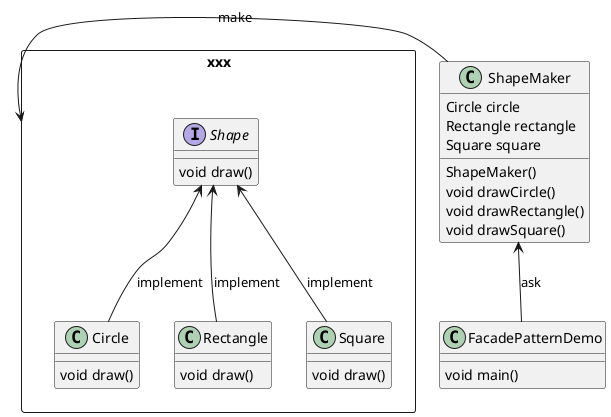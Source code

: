 @startuml Facade Pattern

package xxx <<Rectangle>> {
  interface Shape {
    void draw()
  }

  Shape <-- Circle : implement
  class Circle {
    void draw()
  }

  Shape <-- Rectangle : implement
  class Rectangle {
    void draw()
  }

  Shape <-- Square : implement
  class Square {
    void draw()
  }
}

xxx <- ShapeMaker : make

class ShapeMaker {
  Circle circle
  Rectangle rectangle
  Square square

  ShapeMaker()
  void drawCircle()
  void drawRectangle()
  void drawSquare()
}

ShapeMaker <-- FacadePatternDemo : ask

class FacadePatternDemo {
  void main()
}

@enduml